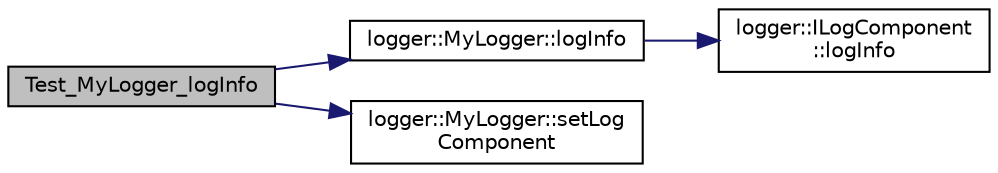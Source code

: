 digraph "Test_MyLogger_logInfo"
{
 // LATEX_PDF_SIZE
  edge [fontname="Helvetica",fontsize="10",labelfontname="Helvetica",labelfontsize="10"];
  node [fontname="Helvetica",fontsize="10",shape=record];
  rankdir="LR";
  Node1 [label="Test_MyLogger_logInfo",height=0.2,width=0.4,color="black", fillcolor="grey75", style="filled", fontcolor="black",tooltip=" "];
  Node1 -> Node2 [color="midnightblue",fontsize="10",style="solid",fontname="Helvetica"];
  Node2 [label="logger::MyLogger::logInfo",height=0.2,width=0.4,color="black", fillcolor="white", style="filled",URL="$classlogger_1_1_my_logger.html#a8e18fc403ad9edf35c43702dae524187",tooltip=" "];
  Node2 -> Node3 [color="midnightblue",fontsize="10",style="solid",fontname="Helvetica"];
  Node3 [label="logger::ILogComponent\l::logInfo",height=0.2,width=0.4,color="black", fillcolor="white", style="filled",URL="$classlogger_1_1_i_log_component.html#a12ab1853b4a5eb25046ada685883271a",tooltip=" "];
  Node1 -> Node4 [color="midnightblue",fontsize="10",style="solid",fontname="Helvetica"];
  Node4 [label="logger::MyLogger::setLog\lComponent",height=0.2,width=0.4,color="black", fillcolor="white", style="filled",URL="$classlogger_1_1_my_logger.html#a6d0c197bcb398e0f1ea178b7bc6344c4",tooltip=" "];
}
